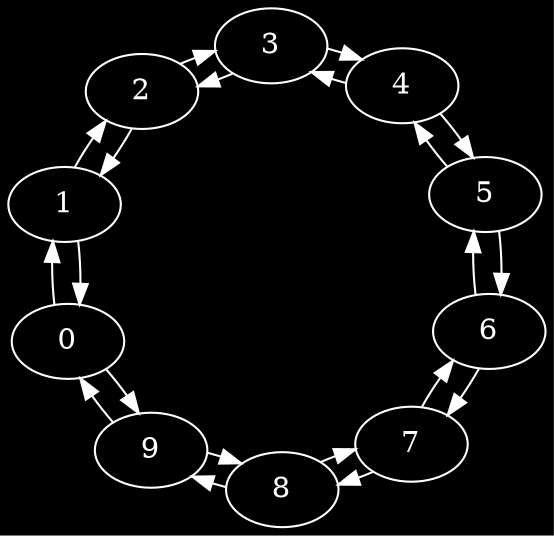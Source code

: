 digraph G {
    graph [layout=neato bgcolor=black overlap=prism sep=1]
    node [color=white, fontcolor=white]
    edge [color=white splines=ortho]
    0 -> 1
    0 -> 9
    1 -> 0
    1 -> 2
    2 -> 1
    2 -> 3
    3 -> 2
    3 -> 4
    4 -> 3
    4 -> 5
    5 -> 4
    5 -> 6
    6 -> 5
    6 -> 7
    7 -> 6
    7 -> 8
    8 -> 7
    8 -> 9
    9 -> 0
    9 -> 8
}